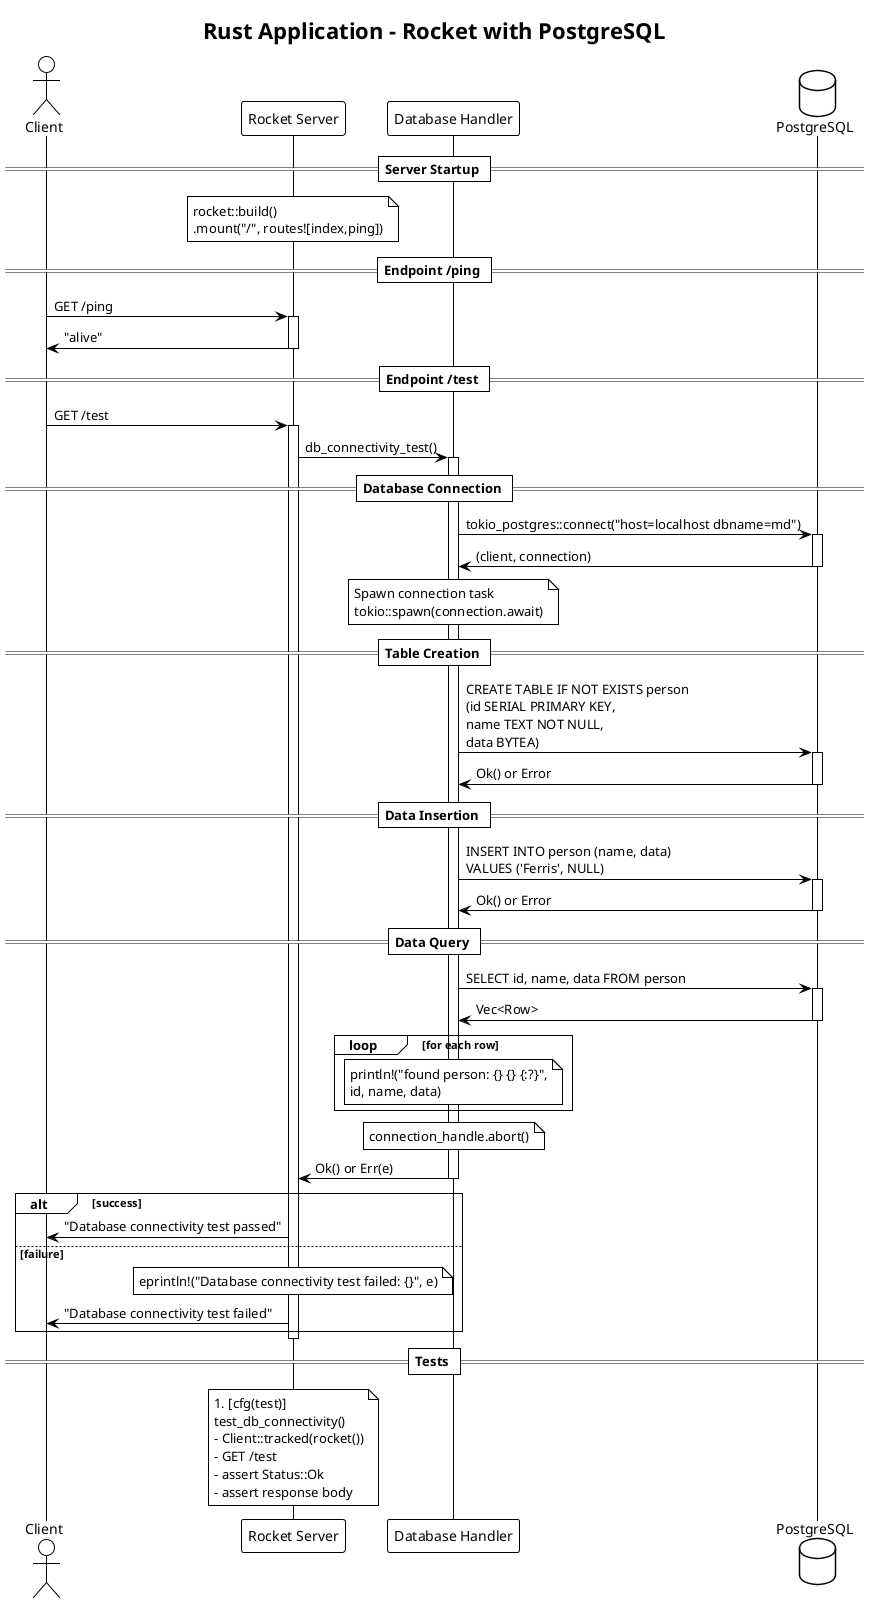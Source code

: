 @startuml
!theme plain
title Rust Application - Rocket with PostgreSQL

actor Client as C
participant "Rocket Server" as RS
participant "Database Handler" as DH
database PostgreSQL as DB

== Server Startup ==
note over RS: rocket::build()\n.mount("/", routes![index,ping])

== Endpoint /ping ==
C -> RS: GET /ping
activate RS
RS -> C: "alive"
deactivate RS

== Endpoint /test ==
C -> RS: GET /test
activate RS
RS -> DH: db_connectivity_test()
activate DH

== Database Connection ==
DH -> DB: tokio_postgres::connect("host=localhost dbname=md")
activate DB
DB -> DH: (client, connection)
deactivate DB

note over DH: Spawn connection task\ntokio::spawn(connection.await)

== Table Creation ==
DH -> DB: CREATE TABLE IF NOT EXISTS person\n(id SERIAL PRIMARY KEY,\nname TEXT NOT NULL,\ndata BYTEA)
activate DB
DB -> DH: Ok() or Error
deactivate DB

== Data Insertion ==
DH -> DB: INSERT INTO person (name, data)\nVALUES ('Ferris', NULL)
activate DB
DB -> DH: Ok() or Error
deactivate DB

== Data Query ==
DH -> DB: SELECT id, name, data FROM person
activate DB
DB -> DH: Vec<Row>
deactivate DB

loop for each row
    note over DH: println!("found person: {} {} {:?}",\nid, name, data)
end

note over DH: connection_handle.abort()

DH -> RS: Ok() or Err(e)
deactivate DH

alt success
    RS -> C: "Database connectivity test passed"
else failure
    note over RS: eprintln!("Database connectivity test failed: {}", e)
    RS -> C: "Database connectivity test failed"
end

deactivate RS

== Tests ==
note over RS: #[cfg(test)]\ntest_db_connectivity()\n- Client::tracked(rocket())\n- GET /test\n- assert Status::Ok\n- assert response body

@enduml
